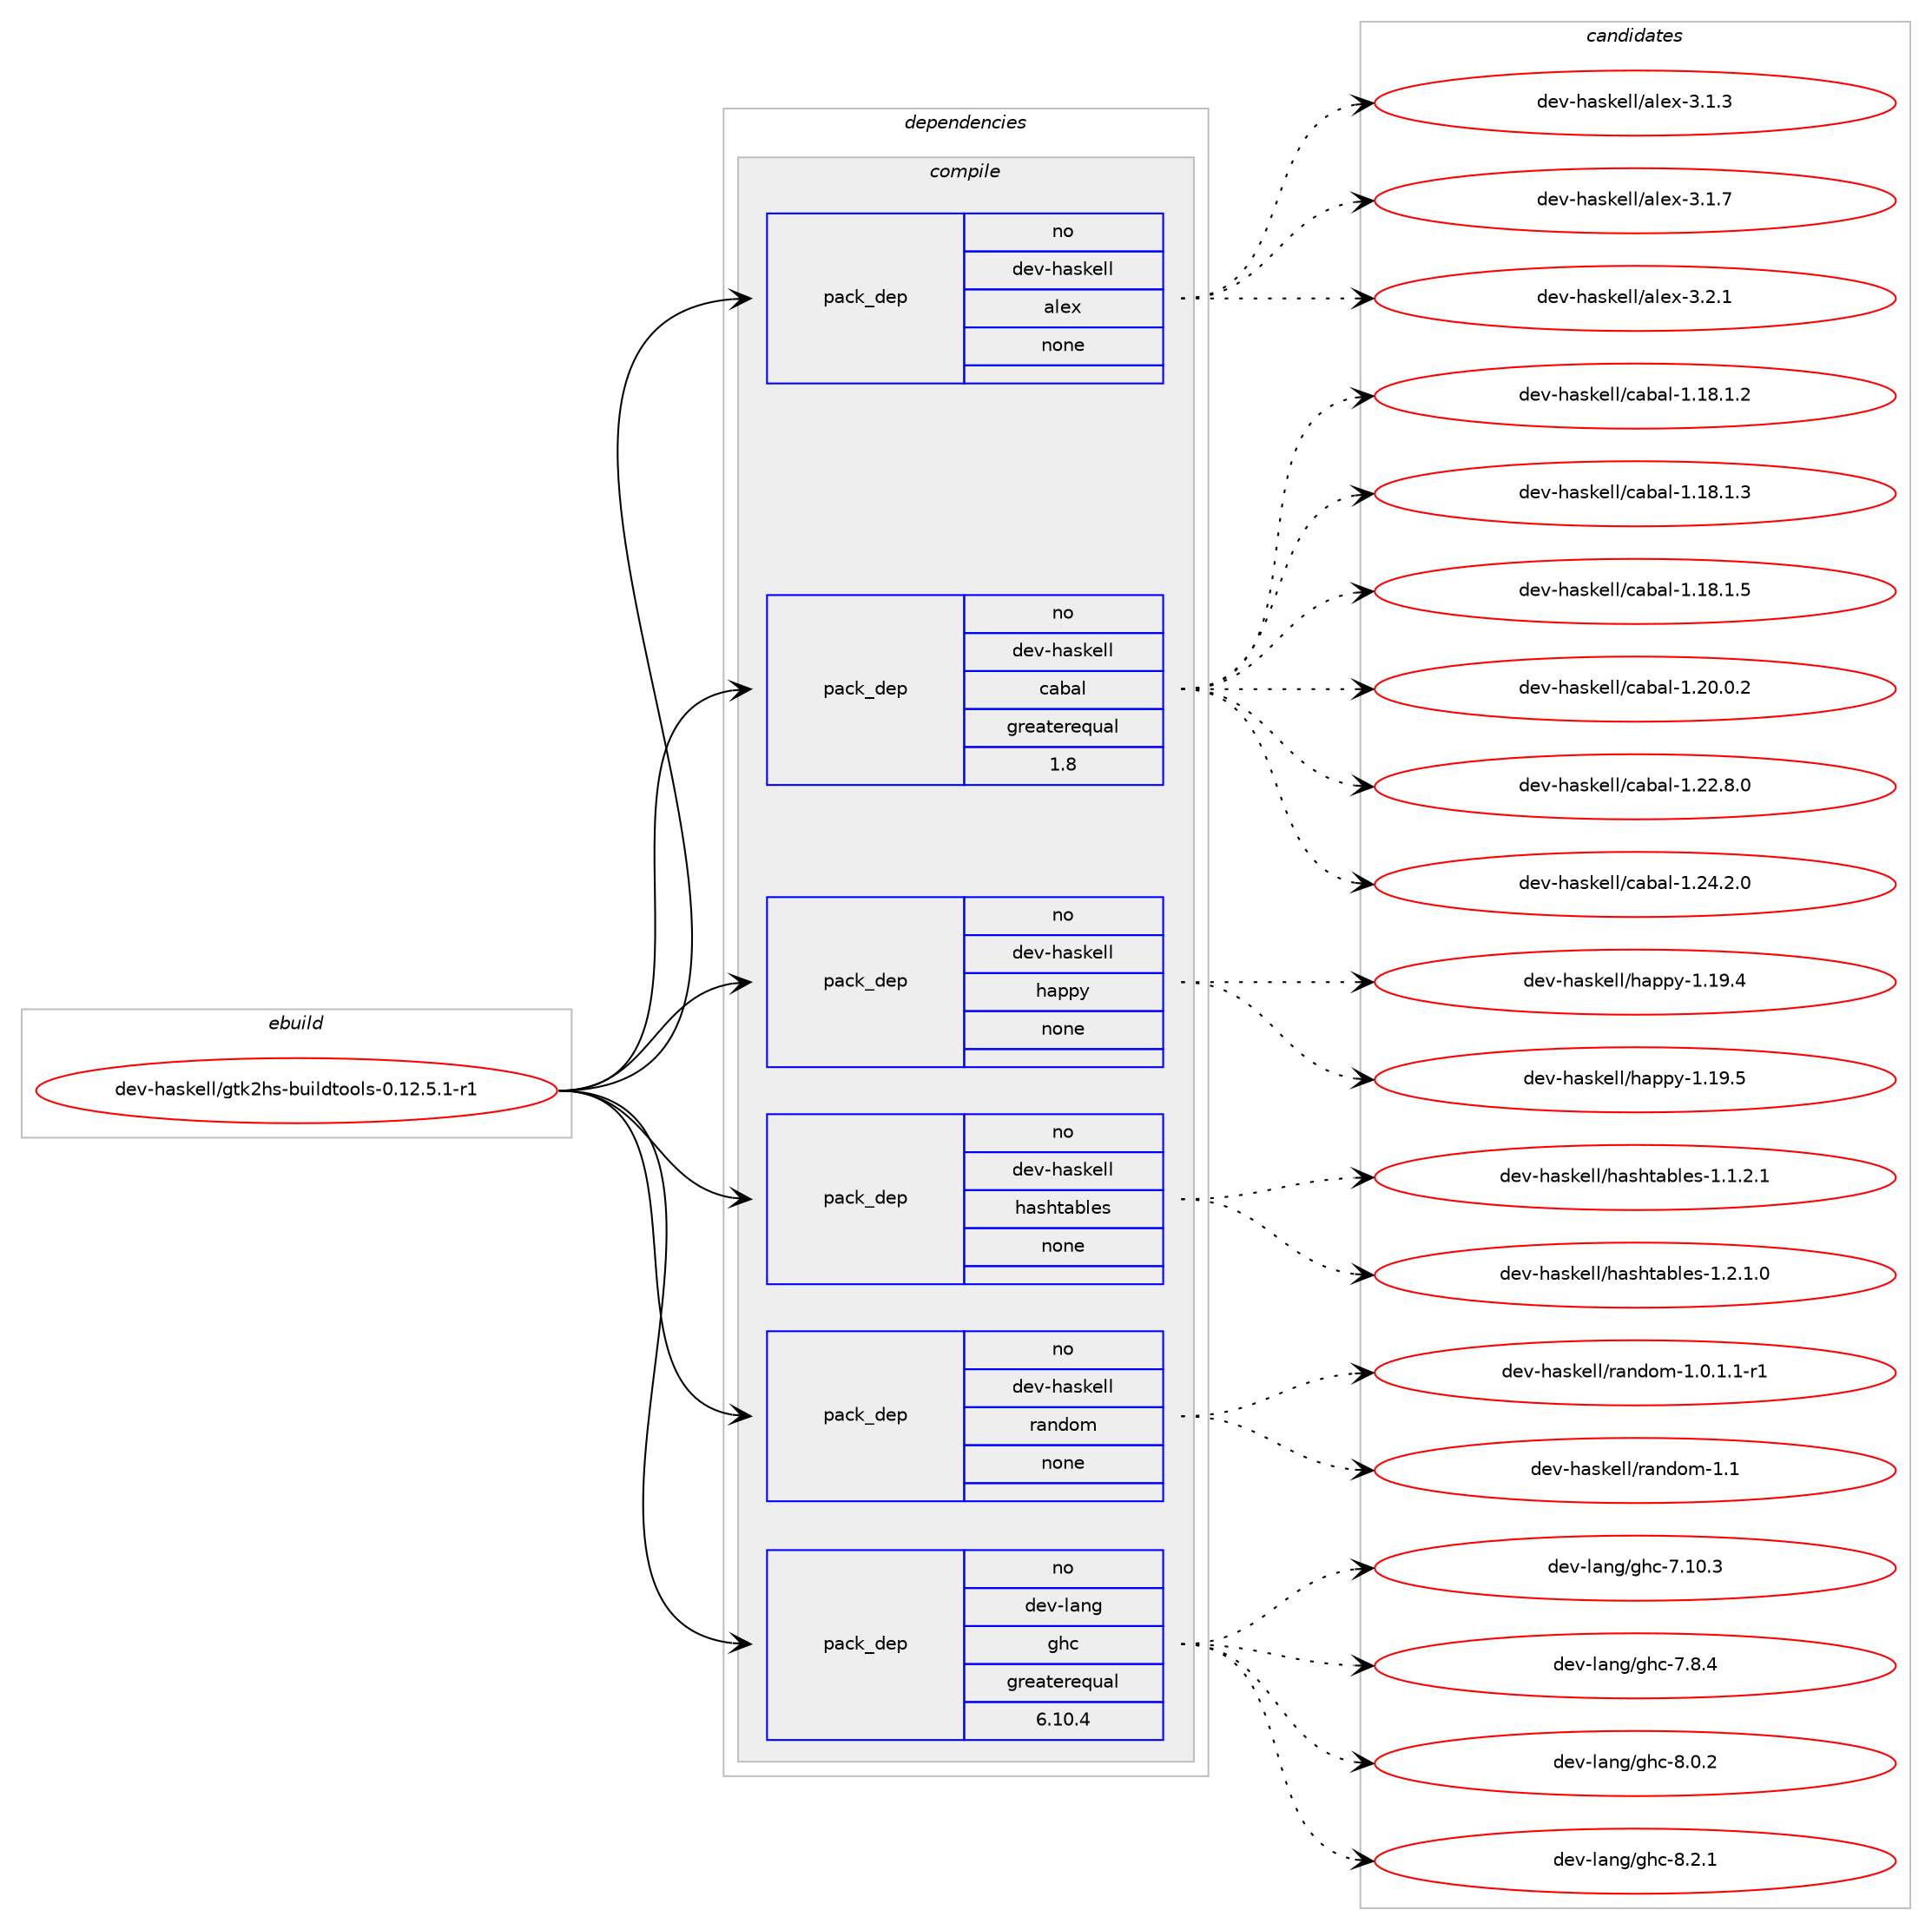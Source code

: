 digraph prolog {

# *************
# Graph options
# *************

newrank=true;
concentrate=true;
compound=true;
graph [rankdir=LR,fontname=Helvetica,fontsize=10,ranksep=1.5];#, ranksep=2.5, nodesep=0.2];
edge  [arrowhead=vee];
node  [fontname=Helvetica,fontsize=10];

# **********
# The ebuild
# **********

subgraph cluster_leftcol {
color=gray;
rank=same;
label=<<i>ebuild</i>>;
id [label="dev-haskell/gtk2hs-buildtools-0.12.5.1-r1", color=red, width=4, href="../dev-haskell/gtk2hs-buildtools-0.12.5.1-r1.svg"];
}

# ****************
# The dependencies
# ****************

subgraph cluster_midcol {
color=gray;
label=<<i>dependencies</i>>;
subgraph cluster_compile {
fillcolor="#eeeeee";
style=filled;
label=<<i>compile</i>>;
subgraph pack60431 {
dependency81585 [label=<<TABLE BORDER="0" CELLBORDER="1" CELLSPACING="0" CELLPADDING="4" WIDTH="220"><TR><TD ROWSPAN="6" CELLPADDING="30">pack_dep</TD></TR><TR><TD WIDTH="110">no</TD></TR><TR><TD>dev-haskell</TD></TR><TR><TD>alex</TD></TR><TR><TD>none</TD></TR><TR><TD></TD></TR></TABLE>>, shape=none, color=blue];
}
id:e -> dependency81585:w [weight=20,style="solid",arrowhead="vee"];
subgraph pack60432 {
dependency81586 [label=<<TABLE BORDER="0" CELLBORDER="1" CELLSPACING="0" CELLPADDING="4" WIDTH="220"><TR><TD ROWSPAN="6" CELLPADDING="30">pack_dep</TD></TR><TR><TD WIDTH="110">no</TD></TR><TR><TD>dev-haskell</TD></TR><TR><TD>cabal</TD></TR><TR><TD>greaterequal</TD></TR><TR><TD>1.8</TD></TR></TABLE>>, shape=none, color=blue];
}
id:e -> dependency81586:w [weight=20,style="solid",arrowhead="vee"];
subgraph pack60433 {
dependency81587 [label=<<TABLE BORDER="0" CELLBORDER="1" CELLSPACING="0" CELLPADDING="4" WIDTH="220"><TR><TD ROWSPAN="6" CELLPADDING="30">pack_dep</TD></TR><TR><TD WIDTH="110">no</TD></TR><TR><TD>dev-haskell</TD></TR><TR><TD>happy</TD></TR><TR><TD>none</TD></TR><TR><TD></TD></TR></TABLE>>, shape=none, color=blue];
}
id:e -> dependency81587:w [weight=20,style="solid",arrowhead="vee"];
subgraph pack60434 {
dependency81588 [label=<<TABLE BORDER="0" CELLBORDER="1" CELLSPACING="0" CELLPADDING="4" WIDTH="220"><TR><TD ROWSPAN="6" CELLPADDING="30">pack_dep</TD></TR><TR><TD WIDTH="110">no</TD></TR><TR><TD>dev-haskell</TD></TR><TR><TD>hashtables</TD></TR><TR><TD>none</TD></TR><TR><TD></TD></TR></TABLE>>, shape=none, color=blue];
}
id:e -> dependency81588:w [weight=20,style="solid",arrowhead="vee"];
subgraph pack60435 {
dependency81589 [label=<<TABLE BORDER="0" CELLBORDER="1" CELLSPACING="0" CELLPADDING="4" WIDTH="220"><TR><TD ROWSPAN="6" CELLPADDING="30">pack_dep</TD></TR><TR><TD WIDTH="110">no</TD></TR><TR><TD>dev-haskell</TD></TR><TR><TD>random</TD></TR><TR><TD>none</TD></TR><TR><TD></TD></TR></TABLE>>, shape=none, color=blue];
}
id:e -> dependency81589:w [weight=20,style="solid",arrowhead="vee"];
subgraph pack60436 {
dependency81590 [label=<<TABLE BORDER="0" CELLBORDER="1" CELLSPACING="0" CELLPADDING="4" WIDTH="220"><TR><TD ROWSPAN="6" CELLPADDING="30">pack_dep</TD></TR><TR><TD WIDTH="110">no</TD></TR><TR><TD>dev-lang</TD></TR><TR><TD>ghc</TD></TR><TR><TD>greaterequal</TD></TR><TR><TD>6.10.4</TD></TR></TABLE>>, shape=none, color=blue];
}
id:e -> dependency81590:w [weight=20,style="solid",arrowhead="vee"];
}
subgraph cluster_compileandrun {
fillcolor="#eeeeee";
style=filled;
label=<<i>compile and run</i>>;
}
subgraph cluster_run {
fillcolor="#eeeeee";
style=filled;
label=<<i>run</i>>;
}
}

# **************
# The candidates
# **************

subgraph cluster_choices {
rank=same;
color=gray;
label=<<i>candidates</i>>;

subgraph choice60431 {
color=black;
nodesep=1;
choice10010111845104971151071011081084797108101120455146494651 [label="dev-haskell/alex-3.1.3", color=red, width=4,href="../dev-haskell/alex-3.1.3.svg"];
choice10010111845104971151071011081084797108101120455146494655 [label="dev-haskell/alex-3.1.7", color=red, width=4,href="../dev-haskell/alex-3.1.7.svg"];
choice10010111845104971151071011081084797108101120455146504649 [label="dev-haskell/alex-3.2.1", color=red, width=4,href="../dev-haskell/alex-3.2.1.svg"];
dependency81585:e -> choice10010111845104971151071011081084797108101120455146494651:w [style=dotted,weight="100"];
dependency81585:e -> choice10010111845104971151071011081084797108101120455146494655:w [style=dotted,weight="100"];
dependency81585:e -> choice10010111845104971151071011081084797108101120455146504649:w [style=dotted,weight="100"];
}
subgraph choice60432 {
color=black;
nodesep=1;
choice10010111845104971151071011081084799979897108454946495646494650 [label="dev-haskell/cabal-1.18.1.2", color=red, width=4,href="../dev-haskell/cabal-1.18.1.2.svg"];
choice10010111845104971151071011081084799979897108454946495646494651 [label="dev-haskell/cabal-1.18.1.3", color=red, width=4,href="../dev-haskell/cabal-1.18.1.3.svg"];
choice10010111845104971151071011081084799979897108454946495646494653 [label="dev-haskell/cabal-1.18.1.5", color=red, width=4,href="../dev-haskell/cabal-1.18.1.5.svg"];
choice10010111845104971151071011081084799979897108454946504846484650 [label="dev-haskell/cabal-1.20.0.2", color=red, width=4,href="../dev-haskell/cabal-1.20.0.2.svg"];
choice10010111845104971151071011081084799979897108454946505046564648 [label="dev-haskell/cabal-1.22.8.0", color=red, width=4,href="../dev-haskell/cabal-1.22.8.0.svg"];
choice10010111845104971151071011081084799979897108454946505246504648 [label="dev-haskell/cabal-1.24.2.0", color=red, width=4,href="../dev-haskell/cabal-1.24.2.0.svg"];
dependency81586:e -> choice10010111845104971151071011081084799979897108454946495646494650:w [style=dotted,weight="100"];
dependency81586:e -> choice10010111845104971151071011081084799979897108454946495646494651:w [style=dotted,weight="100"];
dependency81586:e -> choice10010111845104971151071011081084799979897108454946495646494653:w [style=dotted,weight="100"];
dependency81586:e -> choice10010111845104971151071011081084799979897108454946504846484650:w [style=dotted,weight="100"];
dependency81586:e -> choice10010111845104971151071011081084799979897108454946505046564648:w [style=dotted,weight="100"];
dependency81586:e -> choice10010111845104971151071011081084799979897108454946505246504648:w [style=dotted,weight="100"];
}
subgraph choice60433 {
color=black;
nodesep=1;
choice1001011184510497115107101108108471049711211212145494649574652 [label="dev-haskell/happy-1.19.4", color=red, width=4,href="../dev-haskell/happy-1.19.4.svg"];
choice1001011184510497115107101108108471049711211212145494649574653 [label="dev-haskell/happy-1.19.5", color=red, width=4,href="../dev-haskell/happy-1.19.5.svg"];
dependency81587:e -> choice1001011184510497115107101108108471049711211212145494649574652:w [style=dotted,weight="100"];
dependency81587:e -> choice1001011184510497115107101108108471049711211212145494649574653:w [style=dotted,weight="100"];
}
subgraph choice60434 {
color=black;
nodesep=1;
choice1001011184510497115107101108108471049711510411697981081011154549464946504649 [label="dev-haskell/hashtables-1.1.2.1", color=red, width=4,href="../dev-haskell/hashtables-1.1.2.1.svg"];
choice1001011184510497115107101108108471049711510411697981081011154549465046494648 [label="dev-haskell/hashtables-1.2.1.0", color=red, width=4,href="../dev-haskell/hashtables-1.2.1.0.svg"];
dependency81588:e -> choice1001011184510497115107101108108471049711510411697981081011154549464946504649:w [style=dotted,weight="100"];
dependency81588:e -> choice1001011184510497115107101108108471049711510411697981081011154549465046494648:w [style=dotted,weight="100"];
}
subgraph choice60435 {
color=black;
nodesep=1;
choice1001011184510497115107101108108471149711010011110945494648464946494511449 [label="dev-haskell/random-1.0.1.1-r1", color=red, width=4,href="../dev-haskell/random-1.0.1.1-r1.svg"];
choice1001011184510497115107101108108471149711010011110945494649 [label="dev-haskell/random-1.1", color=red, width=4,href="../dev-haskell/random-1.1.svg"];
dependency81589:e -> choice1001011184510497115107101108108471149711010011110945494648464946494511449:w [style=dotted,weight="100"];
dependency81589:e -> choice1001011184510497115107101108108471149711010011110945494649:w [style=dotted,weight="100"];
}
subgraph choice60436 {
color=black;
nodesep=1;
choice1001011184510897110103471031049945554649484651 [label="dev-lang/ghc-7.10.3", color=red, width=4,href="../dev-lang/ghc-7.10.3.svg"];
choice10010111845108971101034710310499455546564652 [label="dev-lang/ghc-7.8.4", color=red, width=4,href="../dev-lang/ghc-7.8.4.svg"];
choice10010111845108971101034710310499455646484650 [label="dev-lang/ghc-8.0.2", color=red, width=4,href="../dev-lang/ghc-8.0.2.svg"];
choice10010111845108971101034710310499455646504649 [label="dev-lang/ghc-8.2.1", color=red, width=4,href="../dev-lang/ghc-8.2.1.svg"];
dependency81590:e -> choice1001011184510897110103471031049945554649484651:w [style=dotted,weight="100"];
dependency81590:e -> choice10010111845108971101034710310499455546564652:w [style=dotted,weight="100"];
dependency81590:e -> choice10010111845108971101034710310499455646484650:w [style=dotted,weight="100"];
dependency81590:e -> choice10010111845108971101034710310499455646504649:w [style=dotted,weight="100"];
}
}

}
